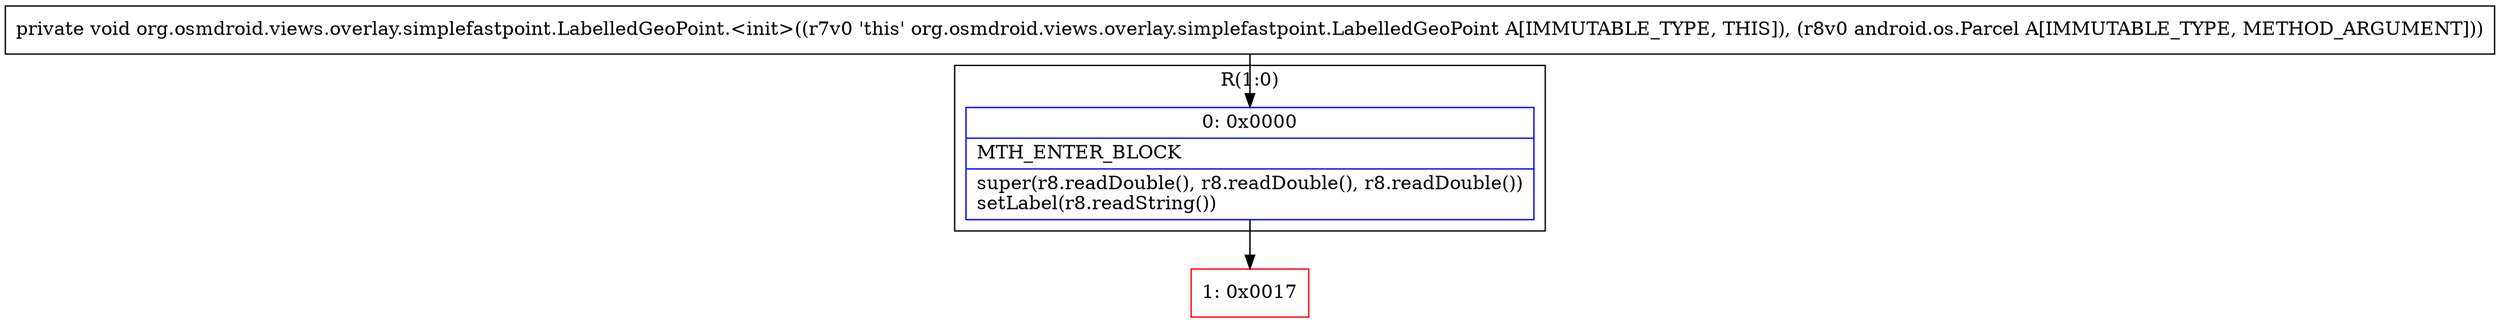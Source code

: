 digraph "CFG fororg.osmdroid.views.overlay.simplefastpoint.LabelledGeoPoint.\<init\>(Landroid\/os\/Parcel;)V" {
subgraph cluster_Region_1376664028 {
label = "R(1:0)";
node [shape=record,color=blue];
Node_0 [shape=record,label="{0\:\ 0x0000|MTH_ENTER_BLOCK\l|super(r8.readDouble(), r8.readDouble(), r8.readDouble())\lsetLabel(r8.readString())\l}"];
}
Node_1 [shape=record,color=red,label="{1\:\ 0x0017}"];
MethodNode[shape=record,label="{private void org.osmdroid.views.overlay.simplefastpoint.LabelledGeoPoint.\<init\>((r7v0 'this' org.osmdroid.views.overlay.simplefastpoint.LabelledGeoPoint A[IMMUTABLE_TYPE, THIS]), (r8v0 android.os.Parcel A[IMMUTABLE_TYPE, METHOD_ARGUMENT])) }"];
MethodNode -> Node_0;
Node_0 -> Node_1;
}

